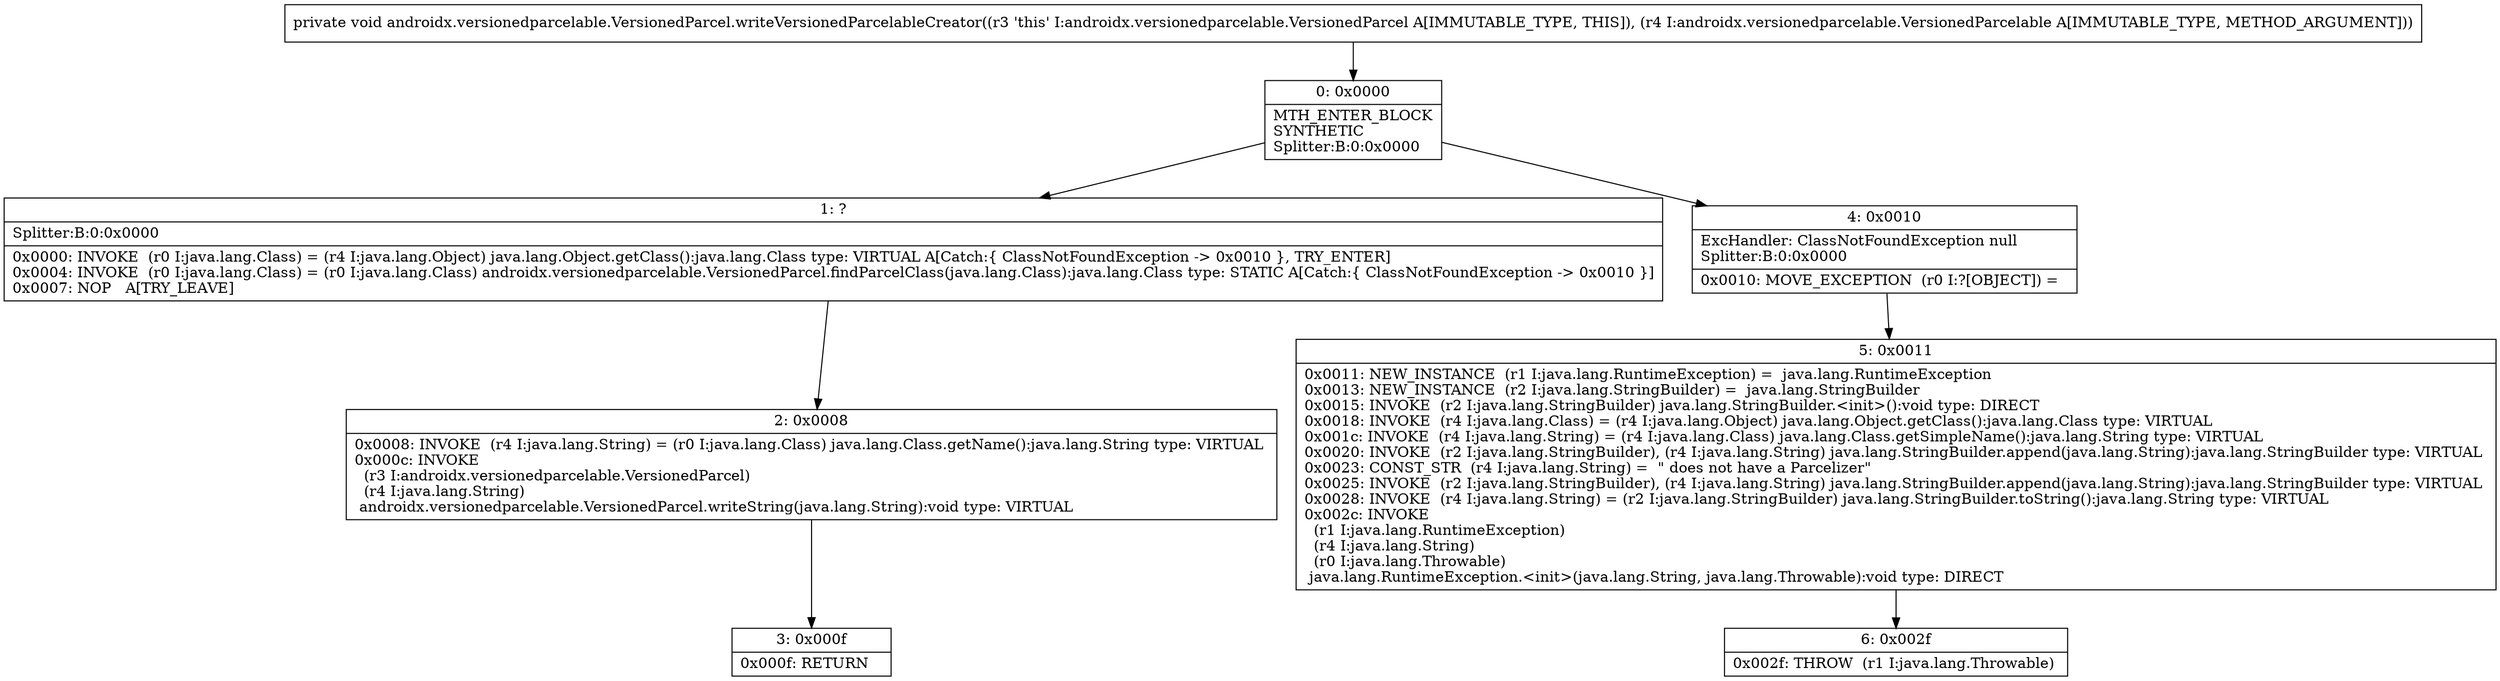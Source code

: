 digraph "CFG forandroidx.versionedparcelable.VersionedParcel.writeVersionedParcelableCreator(Landroidx\/versionedparcelable\/VersionedParcelable;)V" {
Node_0 [shape=record,label="{0\:\ 0x0000|MTH_ENTER_BLOCK\lSYNTHETIC\lSplitter:B:0:0x0000\l}"];
Node_1 [shape=record,label="{1\:\ ?|Splitter:B:0:0x0000\l|0x0000: INVOKE  (r0 I:java.lang.Class) = (r4 I:java.lang.Object) java.lang.Object.getClass():java.lang.Class type: VIRTUAL A[Catch:\{ ClassNotFoundException \-\> 0x0010 \}, TRY_ENTER]\l0x0004: INVOKE  (r0 I:java.lang.Class) = (r0 I:java.lang.Class) androidx.versionedparcelable.VersionedParcel.findParcelClass(java.lang.Class):java.lang.Class type: STATIC A[Catch:\{ ClassNotFoundException \-\> 0x0010 \}]\l0x0007: NOP   A[TRY_LEAVE]\l}"];
Node_2 [shape=record,label="{2\:\ 0x0008|0x0008: INVOKE  (r4 I:java.lang.String) = (r0 I:java.lang.Class) java.lang.Class.getName():java.lang.String type: VIRTUAL \l0x000c: INVOKE  \l  (r3 I:androidx.versionedparcelable.VersionedParcel)\l  (r4 I:java.lang.String)\l androidx.versionedparcelable.VersionedParcel.writeString(java.lang.String):void type: VIRTUAL \l}"];
Node_3 [shape=record,label="{3\:\ 0x000f|0x000f: RETURN   \l}"];
Node_4 [shape=record,label="{4\:\ 0x0010|ExcHandler: ClassNotFoundException null\lSplitter:B:0:0x0000\l|0x0010: MOVE_EXCEPTION  (r0 I:?[OBJECT]) =  \l}"];
Node_5 [shape=record,label="{5\:\ 0x0011|0x0011: NEW_INSTANCE  (r1 I:java.lang.RuntimeException) =  java.lang.RuntimeException \l0x0013: NEW_INSTANCE  (r2 I:java.lang.StringBuilder) =  java.lang.StringBuilder \l0x0015: INVOKE  (r2 I:java.lang.StringBuilder) java.lang.StringBuilder.\<init\>():void type: DIRECT \l0x0018: INVOKE  (r4 I:java.lang.Class) = (r4 I:java.lang.Object) java.lang.Object.getClass():java.lang.Class type: VIRTUAL \l0x001c: INVOKE  (r4 I:java.lang.String) = (r4 I:java.lang.Class) java.lang.Class.getSimpleName():java.lang.String type: VIRTUAL \l0x0020: INVOKE  (r2 I:java.lang.StringBuilder), (r4 I:java.lang.String) java.lang.StringBuilder.append(java.lang.String):java.lang.StringBuilder type: VIRTUAL \l0x0023: CONST_STR  (r4 I:java.lang.String) =  \" does not have a Parcelizer\" \l0x0025: INVOKE  (r2 I:java.lang.StringBuilder), (r4 I:java.lang.String) java.lang.StringBuilder.append(java.lang.String):java.lang.StringBuilder type: VIRTUAL \l0x0028: INVOKE  (r4 I:java.lang.String) = (r2 I:java.lang.StringBuilder) java.lang.StringBuilder.toString():java.lang.String type: VIRTUAL \l0x002c: INVOKE  \l  (r1 I:java.lang.RuntimeException)\l  (r4 I:java.lang.String)\l  (r0 I:java.lang.Throwable)\l java.lang.RuntimeException.\<init\>(java.lang.String, java.lang.Throwable):void type: DIRECT \l}"];
Node_6 [shape=record,label="{6\:\ 0x002f|0x002f: THROW  (r1 I:java.lang.Throwable) \l}"];
MethodNode[shape=record,label="{private void androidx.versionedparcelable.VersionedParcel.writeVersionedParcelableCreator((r3 'this' I:androidx.versionedparcelable.VersionedParcel A[IMMUTABLE_TYPE, THIS]), (r4 I:androidx.versionedparcelable.VersionedParcelable A[IMMUTABLE_TYPE, METHOD_ARGUMENT])) }"];
MethodNode -> Node_0;
Node_0 -> Node_1;
Node_0 -> Node_4;
Node_1 -> Node_2;
Node_2 -> Node_3;
Node_4 -> Node_5;
Node_5 -> Node_6;
}

